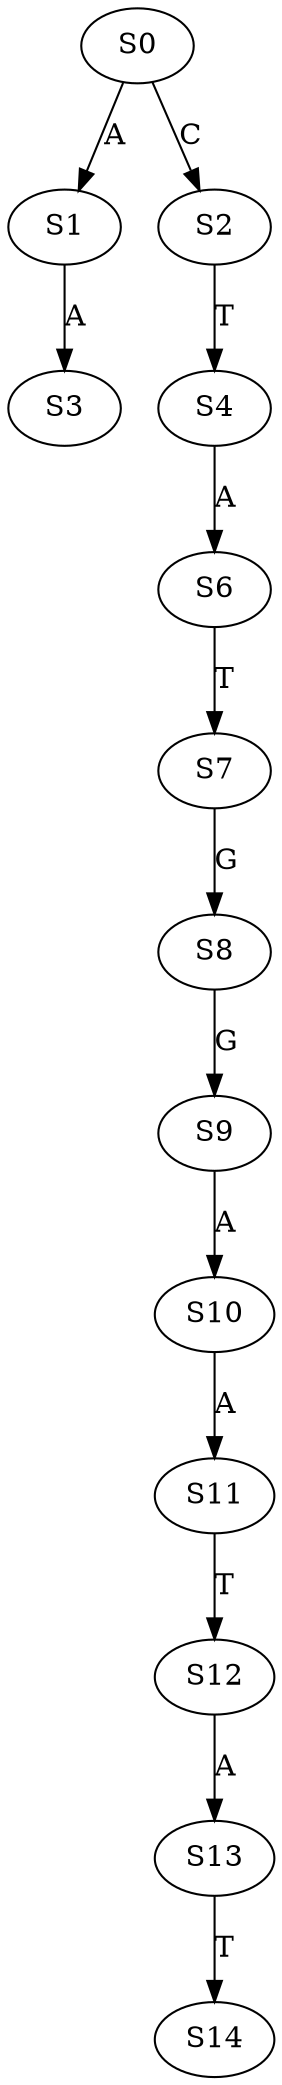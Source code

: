 strict digraph  {
	S0 -> S1 [ label = A ];
	S0 -> S2 [ label = C ];
	S1 -> S3 [ label = A ];
	S2 -> S4 [ label = T ];
	S4 -> S6 [ label = A ];
	S6 -> S7 [ label = T ];
	S7 -> S8 [ label = G ];
	S8 -> S9 [ label = G ];
	S9 -> S10 [ label = A ];
	S10 -> S11 [ label = A ];
	S11 -> S12 [ label = T ];
	S12 -> S13 [ label = A ];
	S13 -> S14 [ label = T ];
}
